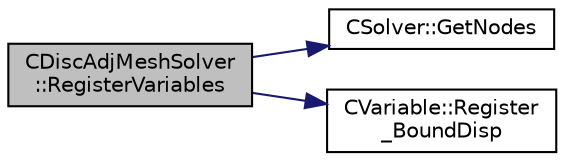 digraph "CDiscAdjMeshSolver::RegisterVariables"
{
  edge [fontname="Helvetica",fontsize="10",labelfontname="Helvetica",labelfontsize="10"];
  node [fontname="Helvetica",fontsize="10",shape=record];
  rankdir="LR";
  Node63 [label="CDiscAdjMeshSolver\l::RegisterVariables",height=0.2,width=0.4,color="black", fillcolor="grey75", style="filled", fontcolor="black"];
  Node63 -> Node64 [color="midnightblue",fontsize="10",style="solid",fontname="Helvetica"];
  Node64 [label="CSolver::GetNodes",height=0.2,width=0.4,color="black", fillcolor="white", style="filled",URL="$class_c_solver.html#af3198e52a2ea377bb765647b5e697197",tooltip="Allow outside access to the nodes of the solver, containing conservatives, primitives, etc. "];
  Node63 -> Node65 [color="midnightblue",fontsize="10",style="solid",fontname="Helvetica"];
  Node65 [label="CVariable::Register\l_BoundDisp",height=0.2,width=0.4,color="black", fillcolor="white", style="filled",URL="$class_c_variable.html#a3d0a4850e18a0bcf4c3f4a1492c1a068",tooltip="A virtual member. Register the boundary displacements of the mesh. "];
}
